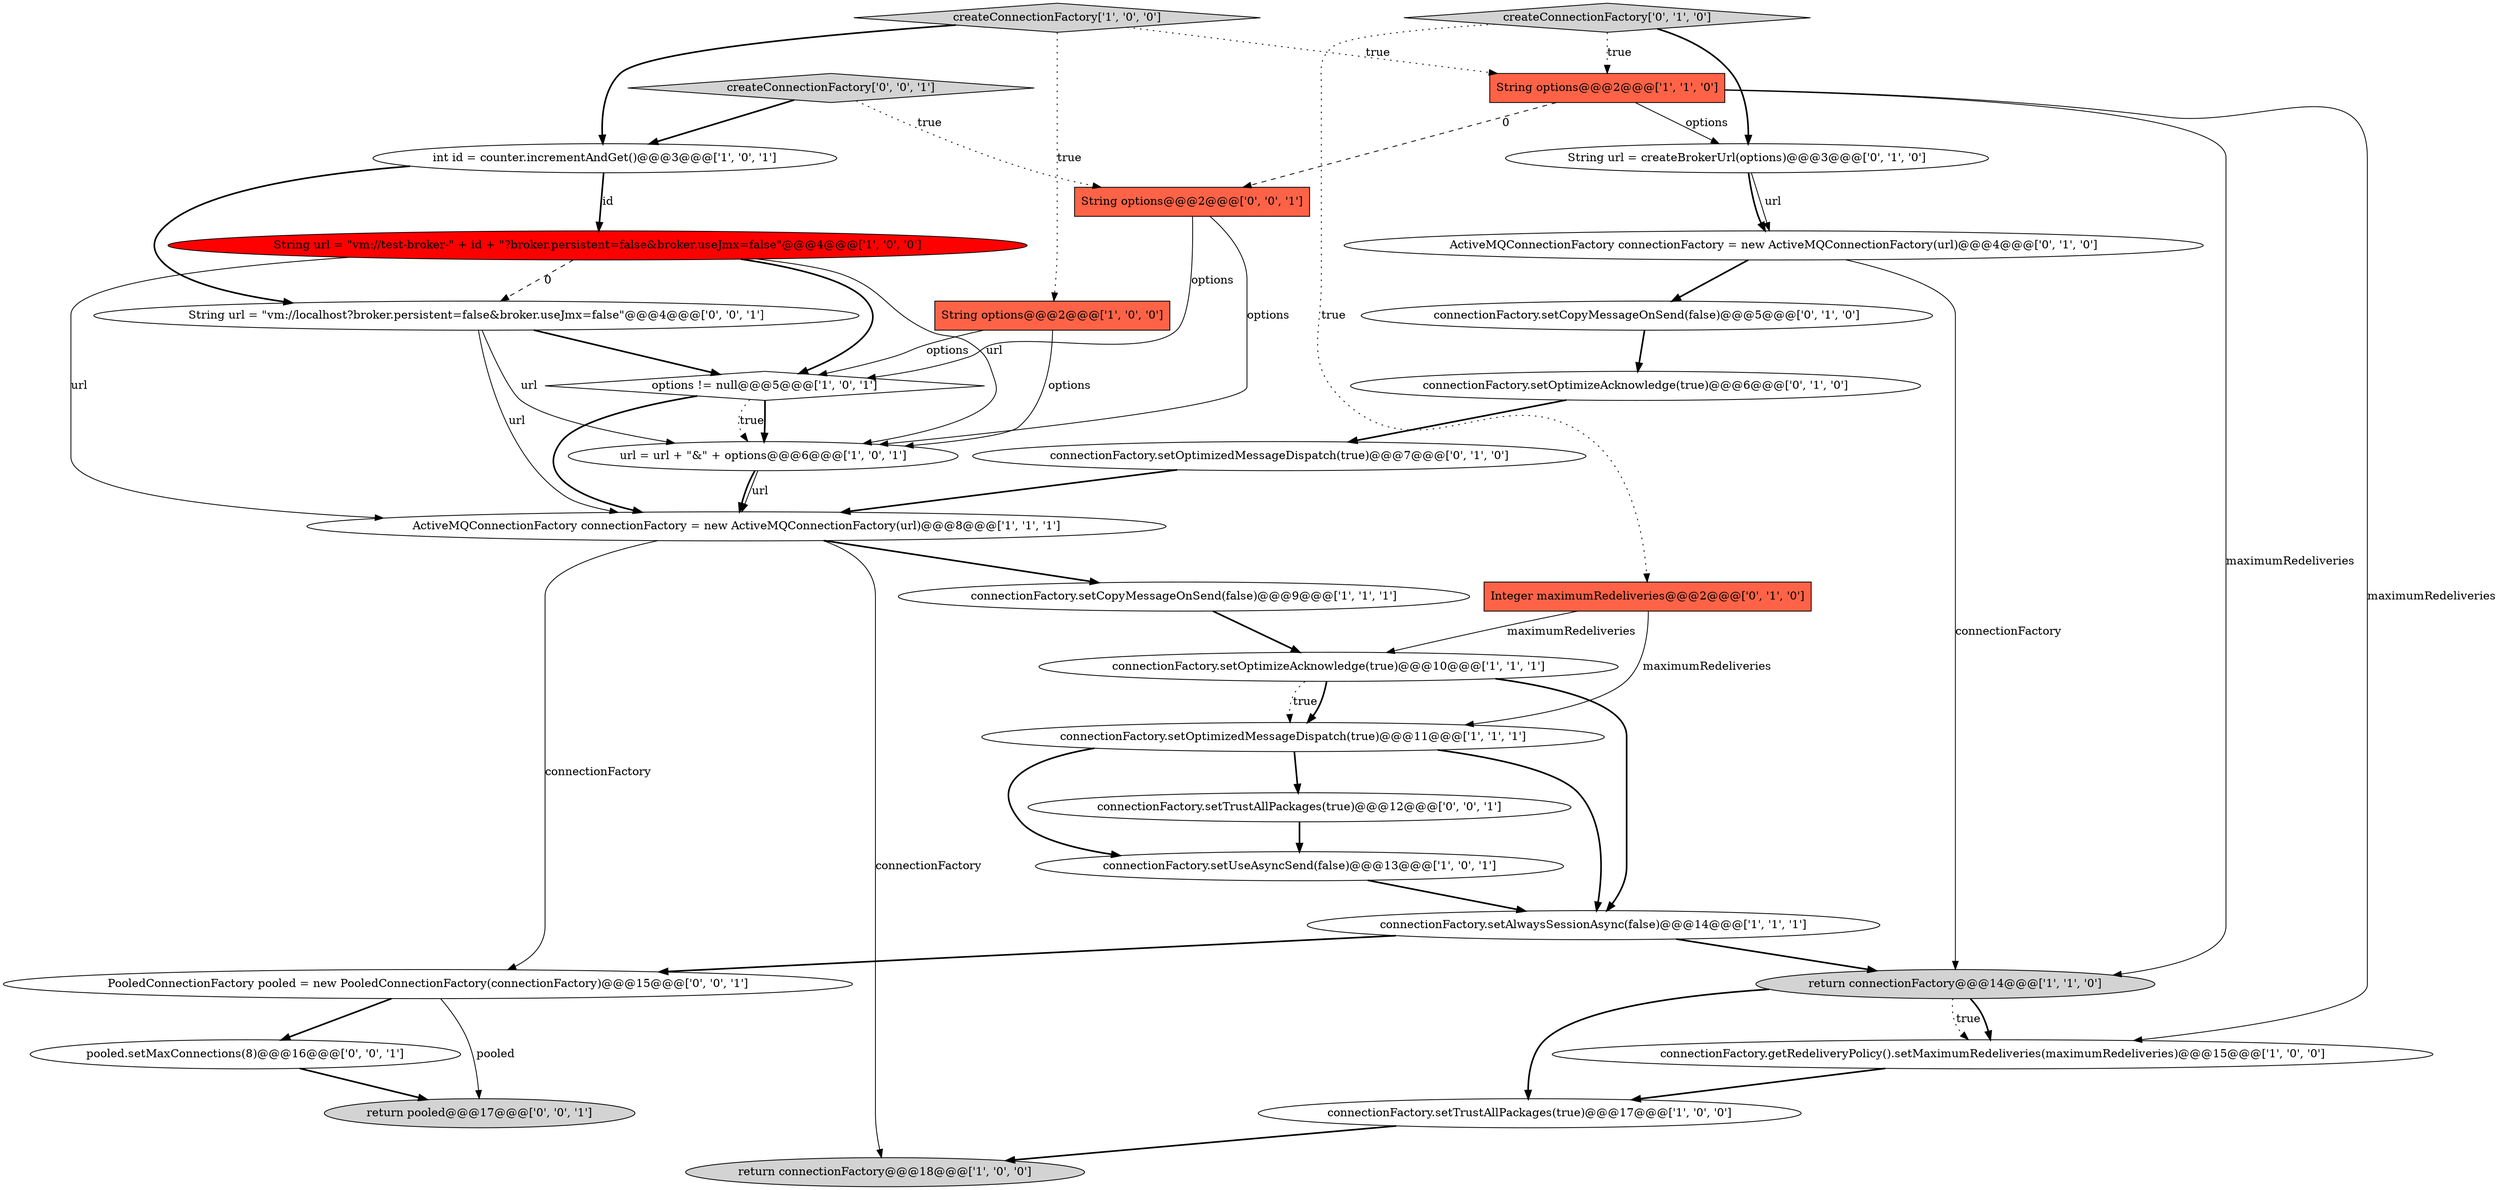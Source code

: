 digraph {
25 [style = filled, label = "PooledConnectionFactory pooled = new PooledConnectionFactory(connectionFactory)@@@15@@@['0', '0', '1']", fillcolor = white, shape = ellipse image = "AAA0AAABBB3BBB"];
15 [style = filled, label = "createConnectionFactory['1', '0', '0']", fillcolor = lightgray, shape = diamond image = "AAA0AAABBB1BBB"];
21 [style = filled, label = "connectionFactory.setOptimizeAcknowledge(true)@@@6@@@['0', '1', '0']", fillcolor = white, shape = ellipse image = "AAA0AAABBB2BBB"];
16 [style = filled, label = "connectionFactory.setTrustAllPackages(true)@@@17@@@['1', '0', '0']", fillcolor = white, shape = ellipse image = "AAA0AAABBB1BBB"];
19 [style = filled, label = "ActiveMQConnectionFactory connectionFactory = new ActiveMQConnectionFactory(url)@@@4@@@['0', '1', '0']", fillcolor = white, shape = ellipse image = "AAA0AAABBB2BBB"];
2 [style = filled, label = "ActiveMQConnectionFactory connectionFactory = new ActiveMQConnectionFactory(url)@@@8@@@['1', '1', '1']", fillcolor = white, shape = ellipse image = "AAA0AAABBB1BBB"];
27 [style = filled, label = "String options@@@2@@@['0', '0', '1']", fillcolor = tomato, shape = box image = "AAA0AAABBB3BBB"];
8 [style = filled, label = "options != null@@@5@@@['1', '0', '1']", fillcolor = white, shape = diamond image = "AAA0AAABBB1BBB"];
17 [style = filled, label = "Integer maximumRedeliveries@@@2@@@['0', '1', '0']", fillcolor = tomato, shape = box image = "AAA0AAABBB2BBB"];
30 [style = filled, label = "createConnectionFactory['0', '0', '1']", fillcolor = lightgray, shape = diamond image = "AAA0AAABBB3BBB"];
9 [style = filled, label = "connectionFactory.setAlwaysSessionAsync(false)@@@14@@@['1', '1', '1']", fillcolor = white, shape = ellipse image = "AAA0AAABBB1BBB"];
0 [style = filled, label = "String options@@@2@@@['1', '0', '0']", fillcolor = tomato, shape = box image = "AAA0AAABBB1BBB"];
10 [style = filled, label = "String options@@@2@@@['1', '1', '0']", fillcolor = tomato, shape = box image = "AAA0AAABBB1BBB"];
1 [style = filled, label = "connectionFactory.getRedeliveryPolicy().setMaximumRedeliveries(maximumRedeliveries)@@@15@@@['1', '0', '0']", fillcolor = white, shape = ellipse image = "AAA0AAABBB1BBB"];
29 [style = filled, label = "connectionFactory.setTrustAllPackages(true)@@@12@@@['0', '0', '1']", fillcolor = white, shape = ellipse image = "AAA0AAABBB3BBB"];
11 [style = filled, label = "connectionFactory.setCopyMessageOnSend(false)@@@9@@@['1', '1', '1']", fillcolor = white, shape = ellipse image = "AAA0AAABBB1BBB"];
28 [style = filled, label = "String url = \"vm://localhost?broker.persistent=false&broker.useJmx=false\"@@@4@@@['0', '0', '1']", fillcolor = white, shape = ellipse image = "AAA0AAABBB3BBB"];
18 [style = filled, label = "createConnectionFactory['0', '1', '0']", fillcolor = lightgray, shape = diamond image = "AAA0AAABBB2BBB"];
13 [style = filled, label = "return connectionFactory@@@18@@@['1', '0', '0']", fillcolor = lightgray, shape = ellipse image = "AAA0AAABBB1BBB"];
20 [style = filled, label = "connectionFactory.setCopyMessageOnSend(false)@@@5@@@['0', '1', '0']", fillcolor = white, shape = ellipse image = "AAA0AAABBB2BBB"];
24 [style = filled, label = "pooled.setMaxConnections(8)@@@16@@@['0', '0', '1']", fillcolor = white, shape = ellipse image = "AAA0AAABBB3BBB"];
3 [style = filled, label = "connectionFactory.setUseAsyncSend(false)@@@13@@@['1', '0', '1']", fillcolor = white, shape = ellipse image = "AAA0AAABBB1BBB"];
23 [style = filled, label = "connectionFactory.setOptimizedMessageDispatch(true)@@@7@@@['0', '1', '0']", fillcolor = white, shape = ellipse image = "AAA0AAABBB2BBB"];
12 [style = filled, label = "int id = counter.incrementAndGet()@@@3@@@['1', '0', '1']", fillcolor = white, shape = ellipse image = "AAA0AAABBB1BBB"];
6 [style = filled, label = "return connectionFactory@@@14@@@['1', '1', '0']", fillcolor = lightgray, shape = ellipse image = "AAA0AAABBB1BBB"];
7 [style = filled, label = "url = url + \"&\" + options@@@6@@@['1', '0', '1']", fillcolor = white, shape = ellipse image = "AAA0AAABBB1BBB"];
5 [style = filled, label = "connectionFactory.setOptimizeAcknowledge(true)@@@10@@@['1', '1', '1']", fillcolor = white, shape = ellipse image = "AAA0AAABBB1BBB"];
4 [style = filled, label = "String url = \"vm://test-broker-\" + id + \"?broker.persistent=false&broker.useJmx=false\"@@@4@@@['1', '0', '0']", fillcolor = red, shape = ellipse image = "AAA1AAABBB1BBB"];
26 [style = filled, label = "return pooled@@@17@@@['0', '0', '1']", fillcolor = lightgray, shape = ellipse image = "AAA0AAABBB3BBB"];
14 [style = filled, label = "connectionFactory.setOptimizedMessageDispatch(true)@@@11@@@['1', '1', '1']", fillcolor = white, shape = ellipse image = "AAA0AAABBB1BBB"];
22 [style = filled, label = "String url = createBrokerUrl(options)@@@3@@@['0', '1', '0']", fillcolor = white, shape = ellipse image = "AAA0AAABBB2BBB"];
0->8 [style = solid, label="options"];
14->3 [style = bold, label=""];
19->6 [style = solid, label="connectionFactory"];
5->14 [style = dotted, label="true"];
16->13 [style = bold, label=""];
17->14 [style = solid, label="maximumRedeliveries"];
12->28 [style = bold, label=""];
5->9 [style = bold, label=""];
22->19 [style = bold, label=""];
30->27 [style = dotted, label="true"];
19->20 [style = bold, label=""];
29->3 [style = bold, label=""];
6->1 [style = dotted, label="true"];
8->7 [style = dotted, label="true"];
15->10 [style = dotted, label="true"];
5->14 [style = bold, label=""];
10->27 [style = dashed, label="0"];
25->26 [style = solid, label="pooled"];
15->0 [style = dotted, label="true"];
10->22 [style = solid, label="options"];
8->7 [style = bold, label=""];
9->6 [style = bold, label=""];
4->28 [style = dashed, label="0"];
28->7 [style = solid, label="url"];
20->21 [style = bold, label=""];
4->7 [style = solid, label="url"];
3->9 [style = bold, label=""];
18->10 [style = dotted, label="true"];
27->7 [style = solid, label="options"];
6->1 [style = bold, label=""];
11->5 [style = bold, label=""];
25->24 [style = bold, label=""];
24->26 [style = bold, label=""];
30->12 [style = bold, label=""];
18->22 [style = bold, label=""];
12->4 [style = bold, label=""];
8->2 [style = bold, label=""];
12->4 [style = solid, label="id"];
2->13 [style = solid, label="connectionFactory"];
2->25 [style = solid, label="connectionFactory"];
7->2 [style = bold, label=""];
6->16 [style = bold, label=""];
1->16 [style = bold, label=""];
17->5 [style = solid, label="maximumRedeliveries"];
28->8 [style = bold, label=""];
0->7 [style = solid, label="options"];
7->2 [style = solid, label="url"];
9->25 [style = bold, label=""];
14->29 [style = bold, label=""];
22->19 [style = solid, label="url"];
28->2 [style = solid, label="url"];
4->8 [style = bold, label=""];
10->6 [style = solid, label="maximumRedeliveries"];
14->9 [style = bold, label=""];
15->12 [style = bold, label=""];
23->2 [style = bold, label=""];
18->17 [style = dotted, label="true"];
10->1 [style = solid, label="maximumRedeliveries"];
2->11 [style = bold, label=""];
4->2 [style = solid, label="url"];
21->23 [style = bold, label=""];
27->8 [style = solid, label="options"];
}

